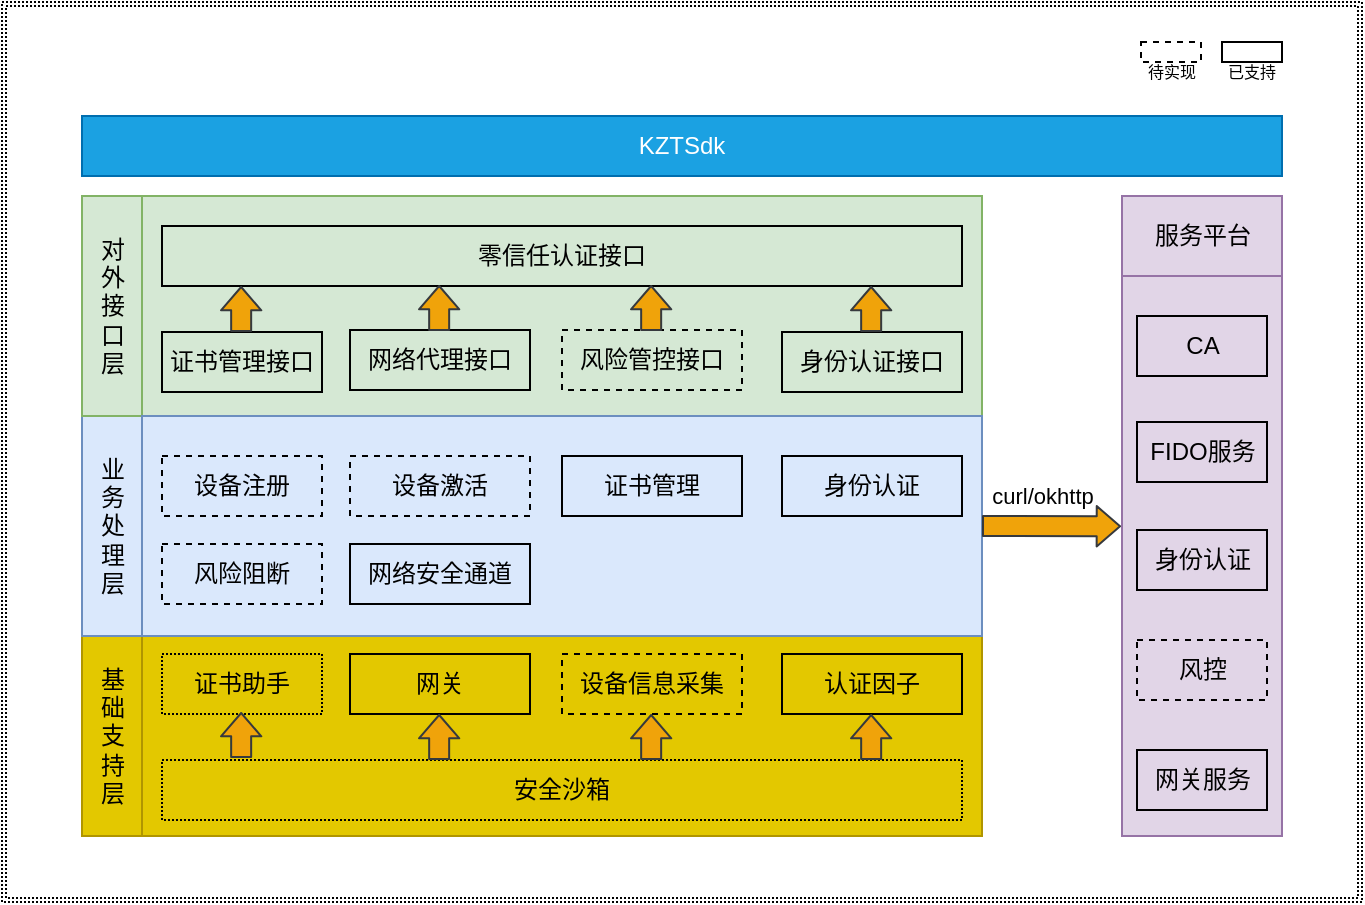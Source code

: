 <mxfile version="14.7.0" type="github">
  <diagram id="H-RSd8f288CAhiU_BR6b" name="Page-1">
    <mxGraphModel dx="788" dy="454" grid="1" gridSize="10" guides="1" tooltips="1" connect="1" arrows="1" fold="1" page="1" pageScale="1" pageWidth="827" pageHeight="1169" math="0" shadow="0">
      <root>
        <mxCell id="0" />
        <mxCell id="1" parent="0" />
        <mxCell id="Avs22j3JAgdC96NcqLQB-67" value="" style="shape=ext;double=1;rounded=0;whiteSpace=wrap;html=1;dashed=1;dashPattern=1 1;fontSize=12;strokeColor=#000000;fillColor=none;" parent="1" vertex="1">
          <mxGeometry x="80" y="120" width="680" height="450" as="geometry" />
        </mxCell>
        <mxCell id="Avs22j3JAgdC96NcqLQB-12" value="基&lt;br&gt;础&lt;br&gt;支&lt;br&gt;持&lt;br&gt;层" style="verticalLabelPosition=middle;verticalAlign=middle;html=1;shape=mxgraph.basic.rect;fillColor2=none;strokeWidth=1;size=20;indent=5;labelPosition=center;align=center;horizontal=1;fontSize=12;fillColor=#e3c800;strokeColor=#B09500;fontColor=#000000;" parent="1" vertex="1">
          <mxGeometry x="120" y="437" width="30" height="100" as="geometry" />
        </mxCell>
        <mxCell id="Avs22j3JAgdC96NcqLQB-14" value="业&lt;br&gt;务&lt;br&gt;处&lt;br&gt;理&lt;br&gt;层" style="verticalLabelPosition=middle;verticalAlign=middle;html=1;shape=mxgraph.basic.rect;fillColor2=none;strokeWidth=1;size=20;indent=5;labelPosition=center;align=center;horizontal=1;fontSize=12;fillColor=#dae8fc;strokeColor=#6c8ebf;" parent="1" vertex="1">
          <mxGeometry x="120" y="327" width="30" height="110" as="geometry" />
        </mxCell>
        <mxCell id="Avs22j3JAgdC96NcqLQB-15" value="对&lt;br&gt;外&lt;br&gt;接&lt;br&gt;口&lt;br&gt;层" style="verticalLabelPosition=middle;verticalAlign=middle;html=1;shape=mxgraph.basic.rect;fillColor2=none;strokeWidth=1;size=20;indent=5;labelPosition=center;align=center;horizontal=1;fontSize=12;fillColor=#d5e8d4;strokeColor=#82b366;" parent="1" vertex="1">
          <mxGeometry x="120" y="217" width="30" height="110" as="geometry" />
        </mxCell>
        <mxCell id="Avs22j3JAgdC96NcqLQB-16" value="" style="rounded=0;whiteSpace=wrap;html=1;fontSize=12;fillColor=#e3c800;strokeColor=#B09500;fontColor=#000000;" parent="1" vertex="1">
          <mxGeometry x="150" y="437" width="420" height="100" as="geometry" />
        </mxCell>
        <mxCell id="Avs22j3JAgdC96NcqLQB-21" value="服务平台" style="verticalLabelPosition=middle;verticalAlign=middle;html=1;shape=mxgraph.basic.rect;fillColor2=none;strokeWidth=1;size=20;indent=5;labelPosition=center;align=center;horizontal=1;fontSize=12;fillColor=#e1d5e7;strokeColor=#9673a6;" parent="1" vertex="1">
          <mxGeometry x="640" y="217" width="80" height="40" as="geometry" />
        </mxCell>
        <mxCell id="Avs22j3JAgdC96NcqLQB-22" value="" style="rounded=0;whiteSpace=wrap;html=1;fontSize=12;fillColor=#e1d5e7;strokeColor=#9673a6;" parent="1" vertex="1">
          <mxGeometry x="640" y="257" width="80" height="280" as="geometry" />
        </mxCell>
        <mxCell id="Avs22j3JAgdC96NcqLQB-23" value="CA" style="rounded=0;whiteSpace=wrap;html=1;fontSize=12;fillColor=none;" parent="1" vertex="1">
          <mxGeometry x="647.5" y="277" width="65" height="30" as="geometry" />
        </mxCell>
        <mxCell id="Avs22j3JAgdC96NcqLQB-25" value="风控" style="rounded=0;whiteSpace=wrap;html=1;fontSize=12;fillColor=none;dashed=1;" parent="1" vertex="1">
          <mxGeometry x="647.5" y="439" width="65" height="30" as="geometry" />
        </mxCell>
        <mxCell id="Avs22j3JAgdC96NcqLQB-26" value="" style="rounded=0;whiteSpace=wrap;html=1;fontSize=12;fillColor=#d5e8d4;strokeColor=#82b366;" parent="1" vertex="1">
          <mxGeometry x="150" y="217" width="420" height="110" as="geometry" />
        </mxCell>
        <mxCell id="Avs22j3JAgdC96NcqLQB-27" value="" style="rounded=0;whiteSpace=wrap;html=1;fontSize=12;fillColor=#dae8fc;strokeColor=#6c8ebf;" parent="1" vertex="1">
          <mxGeometry x="150" y="327" width="420" height="110" as="geometry" />
        </mxCell>
        <mxCell id="Avs22j3JAgdC96NcqLQB-28" value="零信任认证接口" style="rounded=0;whiteSpace=wrap;html=1;fontSize=12;fillColor=none;" parent="1" vertex="1">
          <mxGeometry x="160" y="232" width="400" height="30" as="geometry" />
        </mxCell>
        <mxCell id="Avs22j3JAgdC96NcqLQB-29" value="证书管理接口" style="rounded=0;whiteSpace=wrap;html=1;fontSize=12;fillColor=none;" parent="1" vertex="1">
          <mxGeometry x="160" y="285" width="80" height="30" as="geometry" />
        </mxCell>
        <mxCell id="Avs22j3JAgdC96NcqLQB-30" value="网络代理接口" style="rounded=0;whiteSpace=wrap;html=1;fontSize=12;fillColor=none;" parent="1" vertex="1">
          <mxGeometry x="254" y="284" width="90" height="30" as="geometry" />
        </mxCell>
        <mxCell id="Avs22j3JAgdC96NcqLQB-31" value="风险管控接口" style="rounded=0;whiteSpace=wrap;html=1;fontSize=12;fillColor=none;dashed=1;" parent="1" vertex="1">
          <mxGeometry x="360" y="284" width="90" height="30" as="geometry" />
        </mxCell>
        <mxCell id="Avs22j3JAgdC96NcqLQB-36" value="FIDO服务" style="rounded=0;whiteSpace=wrap;html=1;fontSize=12;fillColor=none;" parent="1" vertex="1">
          <mxGeometry x="647.5" y="330" width="65" height="30" as="geometry" />
        </mxCell>
        <mxCell id="Avs22j3JAgdC96NcqLQB-38" value="设备信息采集" style="rounded=0;whiteSpace=wrap;html=1;fontSize=12;fillColor=none;dashed=1;" parent="1" vertex="1">
          <mxGeometry x="360" y="446" width="90" height="30" as="geometry" />
        </mxCell>
        <mxCell id="Avs22j3JAgdC96NcqLQB-39" value="KZTSdk" style="rounded=0;whiteSpace=wrap;html=1;fontSize=12;fillColor=#1ba1e2;strokeColor=#006EAF;fontColor=#ffffff;" parent="1" vertex="1">
          <mxGeometry x="120" y="177" width="600" height="30" as="geometry" />
        </mxCell>
        <mxCell id="Avs22j3JAgdC96NcqLQB-40" value="身份认证" style="rounded=0;whiteSpace=wrap;html=1;fontSize=12;fillColor=none;" parent="1" vertex="1">
          <mxGeometry x="647.5" y="384" width="65" height="30" as="geometry" />
        </mxCell>
        <mxCell id="Avs22j3JAgdC96NcqLQB-45" value="设备注册" style="rounded=0;whiteSpace=wrap;html=1;fontSize=12;fillColor=none;dashed=1;" parent="1" vertex="1">
          <mxGeometry x="160" y="347" width="80" height="30" as="geometry" />
        </mxCell>
        <mxCell id="Avs22j3JAgdC96NcqLQB-46" value="设备激活" style="rounded=0;whiteSpace=wrap;html=1;fontSize=12;fillColor=none;dashed=1;" parent="1" vertex="1">
          <mxGeometry x="254" y="347" width="90" height="30" as="geometry" />
        </mxCell>
        <mxCell id="Avs22j3JAgdC96NcqLQB-47" value="风险阻断" style="rounded=0;whiteSpace=wrap;html=1;fontSize=12;fillColor=none;dashed=1;" parent="1" vertex="1">
          <mxGeometry x="160" y="391" width="80" height="30" as="geometry" />
        </mxCell>
        <mxCell id="Avs22j3JAgdC96NcqLQB-48" value="网络安全通道" style="rounded=0;whiteSpace=wrap;html=1;fontSize=12;fillColor=none;" parent="1" vertex="1">
          <mxGeometry x="254" y="391" width="90" height="30" as="geometry" />
        </mxCell>
        <mxCell id="Avs22j3JAgdC96NcqLQB-49" value="网关服务" style="rounded=0;whiteSpace=wrap;html=1;fontSize=12;fillColor=none;" parent="1" vertex="1">
          <mxGeometry x="647.5" y="494" width="65" height="30" as="geometry" />
        </mxCell>
        <mxCell id="Avs22j3JAgdC96NcqLQB-51" value="网关" style="rounded=0;whiteSpace=wrap;html=1;fontSize=12;fillColor=none;" parent="1" vertex="1">
          <mxGeometry x="254" y="446" width="90" height="30" as="geometry" />
        </mxCell>
        <mxCell id="Avs22j3JAgdC96NcqLQB-52" value="身份认证接口" style="rounded=0;whiteSpace=wrap;html=1;fontSize=12;fillColor=none;" parent="1" vertex="1">
          <mxGeometry x="470" y="285" width="90" height="30" as="geometry" />
        </mxCell>
        <mxCell id="Avs22j3JAgdC96NcqLQB-55" value="证书管理" style="rounded=0;whiteSpace=wrap;html=1;fontSize=12;fillColor=none;" parent="1" vertex="1">
          <mxGeometry x="360" y="347" width="90" height="30" as="geometry" />
        </mxCell>
        <mxCell id="Avs22j3JAgdC96NcqLQB-56" value="身份认证" style="rounded=0;whiteSpace=wrap;html=1;fontSize=12;fillColor=none;" parent="1" vertex="1">
          <mxGeometry x="470" y="347" width="90" height="30" as="geometry" />
        </mxCell>
        <mxCell id="Avs22j3JAgdC96NcqLQB-65" value="证书助手" style="rounded=0;whiteSpace=wrap;html=1;fontSize=12;fillColor=none;dashed=1;dashPattern=1 1;" parent="1" vertex="1">
          <mxGeometry x="160" y="446" width="80" height="30" as="geometry" />
        </mxCell>
        <mxCell id="Avs22j3JAgdC96NcqLQB-66" value="认证因子" style="rounded=0;whiteSpace=wrap;html=1;fontSize=12;fillColor=none;" parent="1" vertex="1">
          <mxGeometry x="470" y="446" width="90" height="30" as="geometry" />
        </mxCell>
        <mxCell id="60-1fBd3vkblGUr2ZLTd-1" value="安全沙箱" style="rounded=0;whiteSpace=wrap;html=1;fontSize=12;fillColor=none;dashed=1;dashPattern=1 1;" vertex="1" parent="1">
          <mxGeometry x="160" y="499" width="400" height="30" as="geometry" />
        </mxCell>
        <mxCell id="60-1fBd3vkblGUr2ZLTd-2" value="" style="shape=flexArrow;endArrow=classic;html=1;endWidth=9.167;endSize=3.558;strokeColor=#36393d;fillColor=#F0A30A;" edge="1" parent="1">
          <mxGeometry width="50" height="50" relative="1" as="geometry">
            <mxPoint x="199.58" y="498" as="sourcePoint" />
            <mxPoint x="199.58" y="475" as="targetPoint" />
          </mxGeometry>
        </mxCell>
        <mxCell id="60-1fBd3vkblGUr2ZLTd-3" value="" style="shape=flexArrow;endArrow=classic;html=1;endWidth=9.167;endSize=3.558;strokeColor=#36393d;fillColor=#F0A30A;" edge="1" parent="1">
          <mxGeometry width="50" height="50" relative="1" as="geometry">
            <mxPoint x="298.58" y="499" as="sourcePoint" />
            <mxPoint x="298.58" y="476.0" as="targetPoint" />
          </mxGeometry>
        </mxCell>
        <mxCell id="60-1fBd3vkblGUr2ZLTd-4" value="" style="shape=flexArrow;endArrow=classic;html=1;endWidth=9.167;endSize=3.558;strokeColor=#36393d;fillColor=#F0A30A;" edge="1" parent="1">
          <mxGeometry width="50" height="50" relative="1" as="geometry">
            <mxPoint x="404.58" y="499" as="sourcePoint" />
            <mxPoint x="404.58" y="476.0" as="targetPoint" />
          </mxGeometry>
        </mxCell>
        <mxCell id="60-1fBd3vkblGUr2ZLTd-5" value="" style="shape=flexArrow;endArrow=classic;html=1;endWidth=9.167;endSize=3.558;strokeColor=#36393d;fillColor=#F0A30A;" edge="1" parent="1">
          <mxGeometry width="50" height="50" relative="1" as="geometry">
            <mxPoint x="514.58" y="499" as="sourcePoint" />
            <mxPoint x="514.58" y="476.0" as="targetPoint" />
          </mxGeometry>
        </mxCell>
        <mxCell id="60-1fBd3vkblGUr2ZLTd-6" value="" style="shape=flexArrow;endArrow=classic;html=1;endWidth=9.167;endSize=3.558;strokeColor=#36393d;fillColor=#F0A30A;entryX=-0.006;entryY=0.447;entryDx=0;entryDy=0;entryPerimeter=0;exitX=1;exitY=0.5;exitDx=0;exitDy=0;" edge="1" parent="1" source="Avs22j3JAgdC96NcqLQB-27" target="Avs22j3JAgdC96NcqLQB-22">
          <mxGeometry width="50" height="50" relative="1" as="geometry">
            <mxPoint x="604.75" y="450.0" as="sourcePoint" />
            <mxPoint x="604.75" y="427" as="targetPoint" />
          </mxGeometry>
        </mxCell>
        <mxCell id="60-1fBd3vkblGUr2ZLTd-7" value="curl/okhttp" style="edgeLabel;html=1;align=center;verticalAlign=middle;resizable=0;points=[];" vertex="1" connectable="0" parent="60-1fBd3vkblGUr2ZLTd-6">
          <mxGeometry x="-0.151" relative="1" as="geometry">
            <mxPoint y="-15" as="offset" />
          </mxGeometry>
        </mxCell>
        <mxCell id="60-1fBd3vkblGUr2ZLTd-8" value="" style="shape=flexArrow;endArrow=classic;html=1;endWidth=9.167;endSize=3.558;strokeColor=#36393d;fillColor=#F0A30A;" edge="1" parent="1">
          <mxGeometry width="50" height="50" relative="1" as="geometry">
            <mxPoint x="514.58" y="285.0" as="sourcePoint" />
            <mxPoint x="514.58" y="262" as="targetPoint" />
          </mxGeometry>
        </mxCell>
        <mxCell id="60-1fBd3vkblGUr2ZLTd-9" value="" style="shape=flexArrow;endArrow=classic;html=1;endWidth=9.167;endSize=3.558;strokeColor=#36393d;fillColor=#F0A30A;" edge="1" parent="1">
          <mxGeometry width="50" height="50" relative="1" as="geometry">
            <mxPoint x="404.58" y="284.5" as="sourcePoint" />
            <mxPoint x="404.58" y="261.5" as="targetPoint" />
          </mxGeometry>
        </mxCell>
        <mxCell id="60-1fBd3vkblGUr2ZLTd-10" value="" style="shape=flexArrow;endArrow=classic;html=1;endWidth=9.167;endSize=3.558;strokeColor=#36393d;fillColor=#F0A30A;" edge="1" parent="1">
          <mxGeometry width="50" height="50" relative="1" as="geometry">
            <mxPoint x="298.58" y="284.5" as="sourcePoint" />
            <mxPoint x="298.58" y="261.5" as="targetPoint" />
          </mxGeometry>
        </mxCell>
        <mxCell id="60-1fBd3vkblGUr2ZLTd-11" value="" style="shape=flexArrow;endArrow=classic;html=1;endWidth=9.167;endSize=3.558;strokeColor=#36393d;fillColor=#F0A30A;" edge="1" parent="1">
          <mxGeometry width="50" height="50" relative="1" as="geometry">
            <mxPoint x="199.58" y="285.0" as="sourcePoint" />
            <mxPoint x="199.58" y="262" as="targetPoint" />
          </mxGeometry>
        </mxCell>
        <mxCell id="60-1fBd3vkblGUr2ZLTd-12" value="&lt;font style=&quot;font-size: 8px&quot;&gt;待实现&lt;/font&gt;" style="rounded=0;whiteSpace=wrap;html=1;fontSize=12;fillColor=none;dashed=1;verticalAlign=top;" vertex="1" parent="1">
          <mxGeometry x="649.5" y="140" width="30" height="10" as="geometry" />
        </mxCell>
        <mxCell id="60-1fBd3vkblGUr2ZLTd-17" value="&lt;span style=&quot;font-size: 8px&quot;&gt;已支持&lt;/span&gt;" style="rounded=0;whiteSpace=wrap;html=1;fontSize=12;fillColor=none;verticalAlign=top;" vertex="1" parent="1">
          <mxGeometry x="690" y="140" width="30" height="10" as="geometry" />
        </mxCell>
      </root>
    </mxGraphModel>
  </diagram>
</mxfile>
